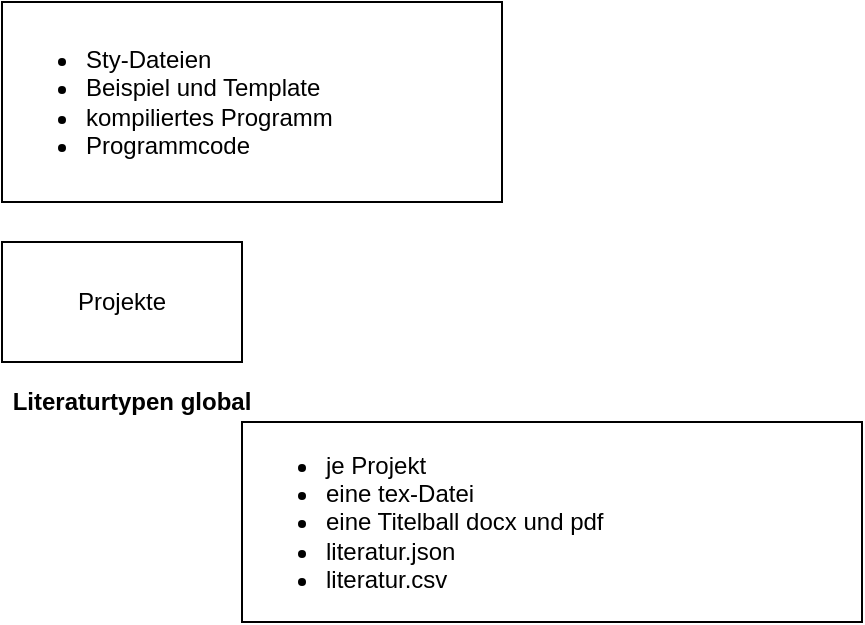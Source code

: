 <mxfile version="14.1.8" type="device"><diagram id="4GCTWjcvz02Ck9TgypZj" name="Seite-1"><mxGraphModel dx="1086" dy="806" grid="1" gridSize="10" guides="1" tooltips="1" connect="1" arrows="1" fold="1" page="1" pageScale="1" pageWidth="827" pageHeight="1169" math="0" shadow="0"><root><mxCell id="0"/><mxCell id="1" parent="0"/><mxCell id="XwCR8RouieWRGZZoJm2s-3" value="&lt;ul&gt;&lt;li&gt;Sty-Dateien&lt;/li&gt;&lt;li&gt;Beispiel und Template&lt;/li&gt;&lt;li&gt;kompiliertes Programm&lt;/li&gt;&lt;li&gt;Programmcode&lt;/li&gt;&lt;/ul&gt;" style="rounded=0;whiteSpace=wrap;html=1;align=left;" vertex="1" parent="1"><mxGeometry x="180" y="160" width="250" height="100" as="geometry"/></mxCell><mxCell id="XwCR8RouieWRGZZoJm2s-5" value="Projekte" style="rounded=0;whiteSpace=wrap;html=1;" vertex="1" parent="1"><mxGeometry x="180" y="280" width="120" height="60" as="geometry"/></mxCell><mxCell id="XwCR8RouieWRGZZoJm2s-7" value="&lt;ul&gt;&lt;li&gt;&lt;span&gt;je Projekt&lt;/span&gt;&lt;/li&gt;&lt;li&gt;eine tex-Datei&lt;/li&gt;&lt;li&gt;eine Titelball docx und pdf&lt;/li&gt;&lt;li&gt;literatur.json&lt;/li&gt;&lt;li&gt;literatur.csv&lt;/li&gt;&lt;/ul&gt;" style="rounded=0;whiteSpace=wrap;html=1;align=left;" vertex="1" parent="1"><mxGeometry x="300" y="370" width="310" height="100" as="geometry"/></mxCell><mxCell id="XwCR8RouieWRGZZoJm2s-8" value="&lt;b&gt;Literaturtypen global&lt;/b&gt;" style="text;html=1;strokeColor=none;fillColor=none;align=center;verticalAlign=middle;whiteSpace=wrap;rounded=0;" vertex="1" parent="1"><mxGeometry x="180" y="340" width="130" height="40" as="geometry"/></mxCell></root></mxGraphModel></diagram></mxfile>